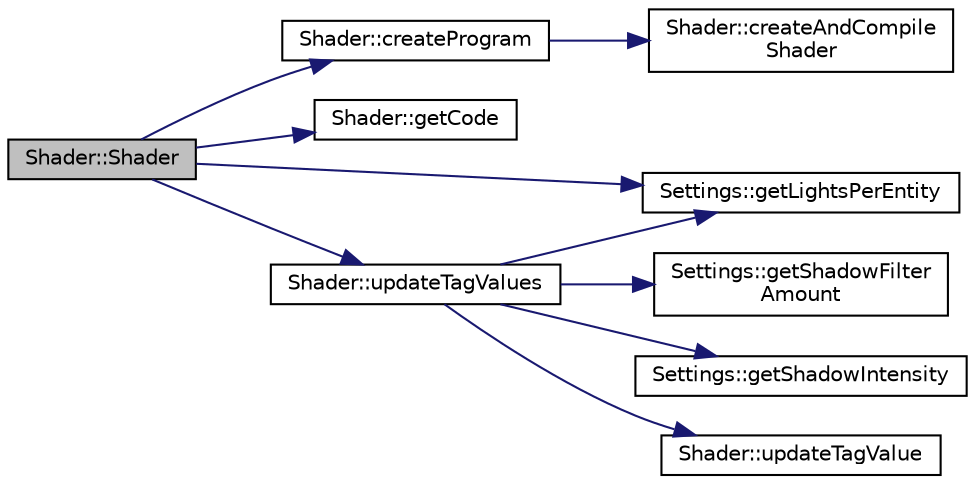 digraph "Shader::Shader"
{
 // INTERACTIVE_SVG=YES
 // LATEX_PDF_SIZE
  edge [fontname="Helvetica",fontsize="10",labelfontname="Helvetica",labelfontsize="10"];
  node [fontname="Helvetica",fontsize="10",shape=record];
  rankdir="LR";
  Node1 [label="Shader::Shader",height=0.2,width=0.4,color="black", fillcolor="grey75", style="filled", fontcolor="black",tooltip=" "];
  Node1 -> Node2 [color="midnightblue",fontsize="10",style="solid",fontname="Helvetica"];
  Node2 [label="Shader::createProgram",height=0.2,width=0.4,color="black", fillcolor="white", style="filled",URL="$d1/d51/class_shader.html#a250ba90eabedc903f4a9fda2f5cd2ec4",tooltip=" "];
  Node2 -> Node3 [color="midnightblue",fontsize="10",style="solid",fontname="Helvetica"];
  Node3 [label="Shader::createAndCompile\lShader",height=0.2,width=0.4,color="black", fillcolor="white", style="filled",URL="$d1/d51/class_shader.html#ab647b515d5c0611f41b2da6632323b08",tooltip=" "];
  Node1 -> Node4 [color="midnightblue",fontsize="10",style="solid",fontname="Helvetica"];
  Node4 [label="Shader::getCode",height=0.2,width=0.4,color="black", fillcolor="white", style="filled",URL="$d1/d51/class_shader.html#a8ffd22fd79e623efa123557fb8476c22",tooltip=" "];
  Node1 -> Node5 [color="midnightblue",fontsize="10",style="solid",fontname="Helvetica"];
  Node5 [label="Settings::getLightsPerEntity",height=0.2,width=0.4,color="black", fillcolor="white", style="filled",URL="$db/d2b/class_settings.html#ac25f3a418000ad7512363abe4d786c00",tooltip=" "];
  Node1 -> Node6 [color="midnightblue",fontsize="10",style="solid",fontname="Helvetica"];
  Node6 [label="Shader::updateTagValues",height=0.2,width=0.4,color="black", fillcolor="white", style="filled",URL="$d1/d51/class_shader.html#a5092f138c9979b3f23ede89ea0c4bc54",tooltip=" "];
  Node6 -> Node5 [color="midnightblue",fontsize="10",style="solid",fontname="Helvetica"];
  Node6 -> Node7 [color="midnightblue",fontsize="10",style="solid",fontname="Helvetica"];
  Node7 [label="Settings::getShadowFilter\lAmount",height=0.2,width=0.4,color="black", fillcolor="white", style="filled",URL="$db/d2b/class_settings.html#a00efac626c00aaa8d1805681367dc6ee",tooltip=" "];
  Node6 -> Node8 [color="midnightblue",fontsize="10",style="solid",fontname="Helvetica"];
  Node8 [label="Settings::getShadowIntensity",height=0.2,width=0.4,color="black", fillcolor="white", style="filled",URL="$db/d2b/class_settings.html#a98de2371d317c5c15382576aa7ab58a7",tooltip=" "];
  Node6 -> Node9 [color="midnightblue",fontsize="10",style="solid",fontname="Helvetica"];
  Node9 [label="Shader::updateTagValue",height=0.2,width=0.4,color="black", fillcolor="white", style="filled",URL="$d1/d51/class_shader.html#a3da27ea9e54d71a16b2807f1397b606b",tooltip=" "];
}
